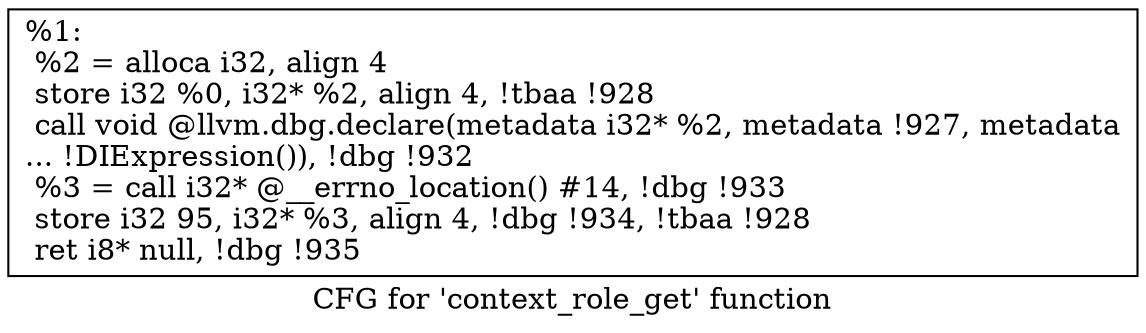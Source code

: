 digraph "CFG for 'context_role_get' function" {
	label="CFG for 'context_role_get' function";

	Node0x2375de0 [shape=record,label="{%1:\l  %2 = alloca i32, align 4\l  store i32 %0, i32* %2, align 4, !tbaa !928\l  call void @llvm.dbg.declare(metadata i32* %2, metadata !927, metadata\l... !DIExpression()), !dbg !932\l  %3 = call i32* @__errno_location() #14, !dbg !933\l  store i32 95, i32* %3, align 4, !dbg !934, !tbaa !928\l  ret i8* null, !dbg !935\l}"];
}
